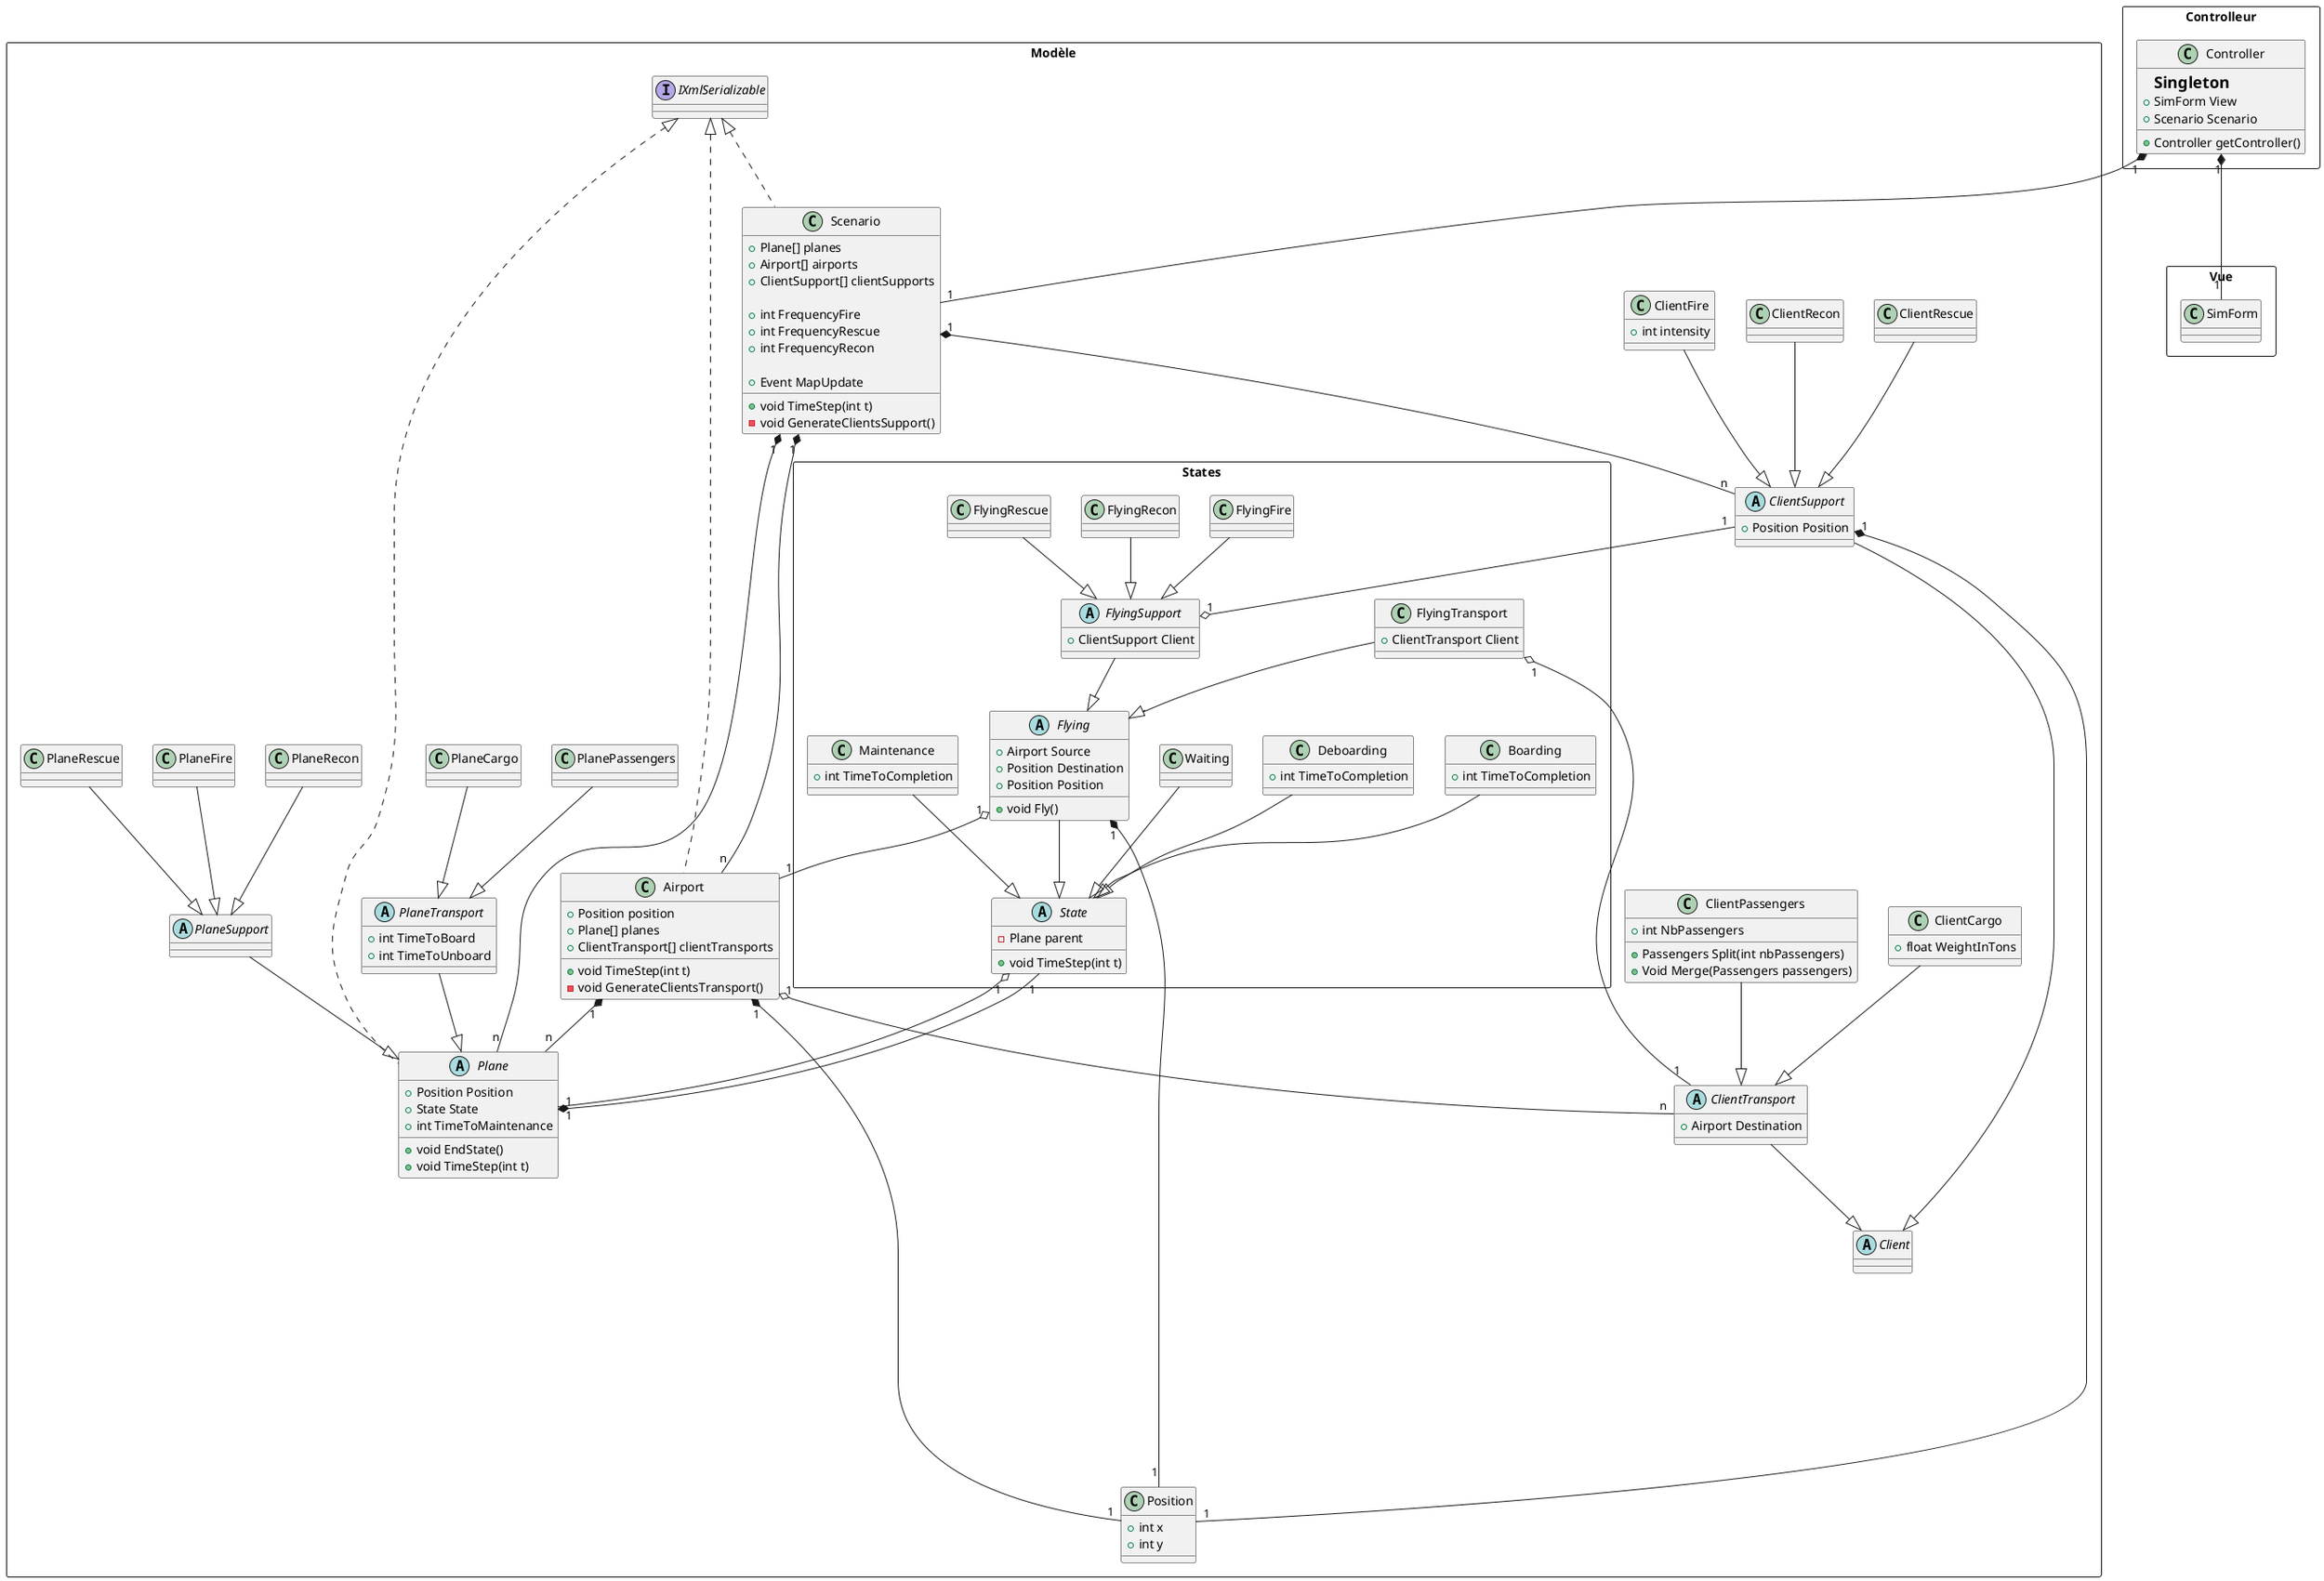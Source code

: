 ﻿@startuml
rectangle Modèle {
class Scenario {
    + Plane[] planes
    + Airport[] airports 
    + ClientSupport[] clientSupports

    + int FrequencyFire
	+ int FrequencyRescue
	+ int FrequencyRecon

    +Event MapUpdate

    +void TimeStep(int t)
    -void GenerateClientsSupport()

}

class Position {
    +int x
    +int y
}

abstract class Client {
}

abstract class ClientSupport {
    +Position Position
}

abstract class ClientTransport {
    +Airport Destination
}

class ClientFire {
+ int intensity
}

class ClientRescue {
}

class ClientRecon {
}

class ClientCargo {
    +float WeightInTons
}

class ClientPassengers {
    + int NbPassengers
    + Passengers Split(int nbPassengers)
    + Void Merge(Passengers passengers)
}

interface IXmlSerializable {}

abstract class Plane {
    + Position Position
    + State State
    + int TimeToMaintenance

    +void EndState()
    +void TimeStep(int t)
}

abstract class PlaneTransport {
    +int TimeToBoard
    +int TimeToUnboard
}

abstract class PlaneSupport {
}

class PlaneCargo {}
class PlanePassengers {}
class PlaneFire {}
class PlaneRescue {}
class PlaneRecon {}

class Airport {
    + Position position
    + Plane[] planes
    + ClientTransport[] clientTransports

    +void TimeStep(int t)
    -void GenerateClientsTransport()
}

rectangle States {

abstract class State {
    -Plane parent
    +void TimeStep(int t)
}

class Waiting {

}

class Maintenance {
    +int TimeToCompletion
}

class Boarding {
    +int TimeToCompletion
}

class Deboarding {
    +int TimeToCompletion
}

abstract class Flying {
    +Airport Source
    +Position Destination
    +Position Position

    +void Fly()
}

class FlyingTransport {
    +ClientTransport Client
}

abstract class FlyingSupport {
    +ClientSupport Client
}

class FlyingRecon {

}

class FlyingRescue {

}

class FlyingFire {

}

'End of states
}
}
'Fin du modèle

rectangle Controlleur {
    class Controller {
        =Singleton
        +SimForm View
        +Scenario Scenario

        +Controller getController()
    }
}

rectangle Vue {
    class SimForm {

    }
}

Waiting --|> State
Maintenance --|> State
Boarding --|> State
Deboarding --|> State
Flying --|> State

FlyingTransport --|> Flying
FlyingSupport --|> Flying

FlyingRecon --|> FlyingSupport
FlyingRescue --|> FlyingSupport
FlyingFire --|> FlyingSupport

Flying "1" o------- "1" Airport
Flying "1" *---- "1" Position
FlyingTransport "1" o-- "1" ClientTransport

'-------

PlaneTransport --|> Plane
PlaneSupport --|> Plane
PlaneCargo --|> PlaneTransport
PlanePassengers --|> PlaneTransport
PlaneFire --|> PlaneSupport
PlaneRescue --|> PlaneSupport
PlaneRecon --|> PlaneSupport
ClientCargo --|> ClientTransport
ClientPassengers --|> ClientTransport
ClientFire --|> ClientSupport
ClientRescue --|> ClientSupport
ClientRecon --|> ClientSupport
ClientSupport "1" --o "1" FlyingSupport
ClientSupport "1" *-- "1" Position

Plane "1" *-- "1" State
State "1" o-- "1" Plane

ClientTransport --|> Client
ClientSupport --|> Client
Airport "1" o-- "n" ClientTransport
Scenario "1" *-- "n" ClientSupport
Airport "1" *-- "n" Plane
Airport "1" *------- "1" Position
Scenario "1" *-- "n" Plane
Scenario "1" *-- "n" Airport

IXmlSerializable <|-. Scenario
IXmlSerializable <|-. Plane
IXmlSerializable <|-. Airport

Controller "1" *-- "1" Scenario
Controller "1" *-- "1" SimForm

@enduml
